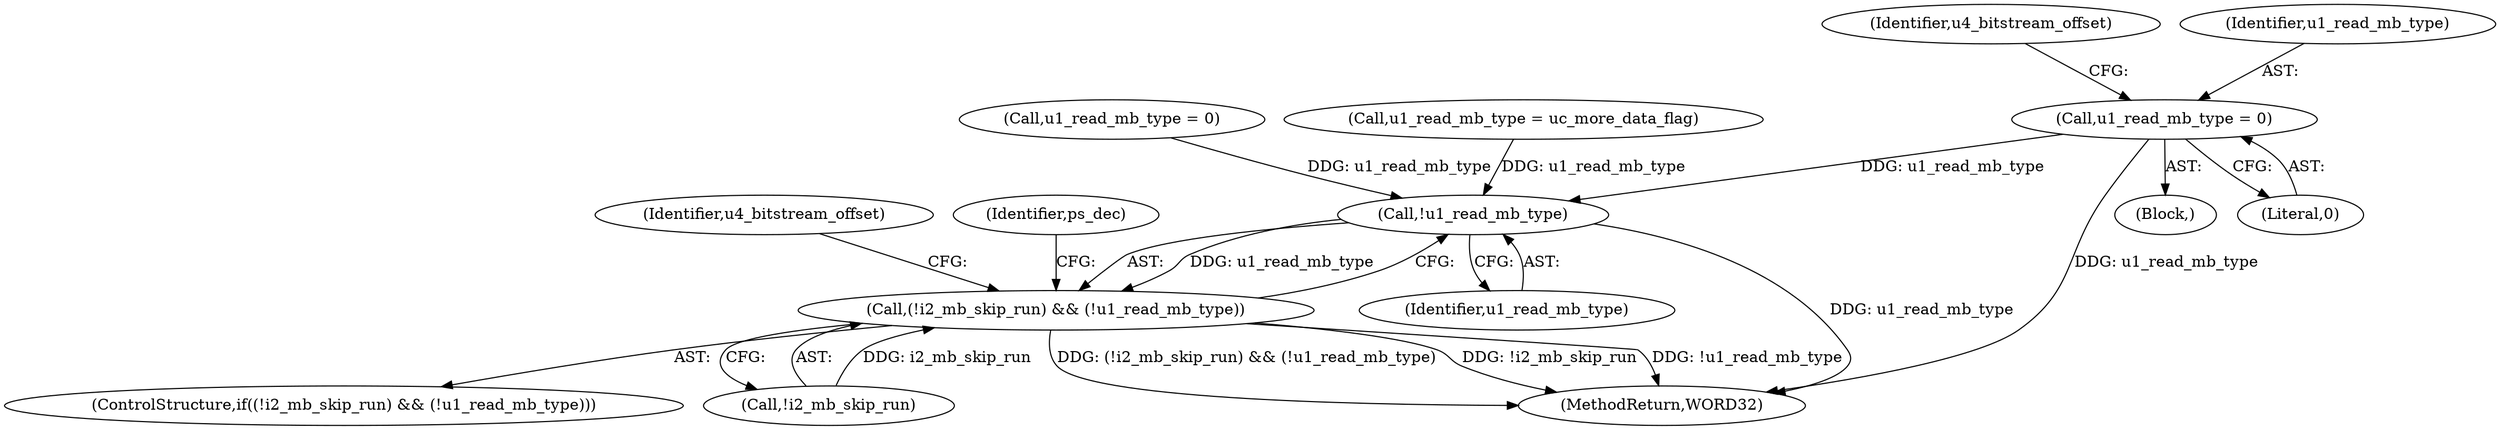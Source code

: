 digraph "0_Android_7950bf47b6944546a0aff11a7184947de9591b51_0@API" {
"1000500" [label="(Call,u1_read_mb_type = 0)"];
"1000354" [label="(Call,!u1_read_mb_type)"];
"1000351" [label="(Call,(!i2_mb_skip_run) && (!u1_read_mb_type))"];
"1000506" [label="(Identifier,u4_bitstream_offset)"];
"1000354" [label="(Call,!u1_read_mb_type)"];
"1000352" [label="(Call,!i2_mb_skip_run)"];
"1000359" [label="(Identifier,u4_bitstream_offset)"];
"1000350" [label="(ControlStructure,if((!i2_mb_skip_run) && (!u1_read_mb_type)))"];
"1000276" [label="(Call,u1_read_mb_type = 0)"];
"1000500" [label="(Call,u1_read_mb_type = 0)"];
"1000412" [label="(Identifier,ps_dec)"];
"1000408" [label="(Call,u1_read_mb_type = uc_more_data_flag)"];
"1000501" [label="(Identifier,u1_read_mb_type)"];
"1000351" [label="(Call,(!i2_mb_skip_run) && (!u1_read_mb_type))"];
"1000355" [label="(Identifier,u1_read_mb_type)"];
"1000841" [label="(MethodReturn,WORD32)"];
"1000499" [label="(Block,)"];
"1000502" [label="(Literal,0)"];
"1000500" -> "1000499"  [label="AST: "];
"1000500" -> "1000502"  [label="CFG: "];
"1000501" -> "1000500"  [label="AST: "];
"1000502" -> "1000500"  [label="AST: "];
"1000506" -> "1000500"  [label="CFG: "];
"1000500" -> "1000841"  [label="DDG: u1_read_mb_type"];
"1000500" -> "1000354"  [label="DDG: u1_read_mb_type"];
"1000354" -> "1000351"  [label="AST: "];
"1000354" -> "1000355"  [label="CFG: "];
"1000355" -> "1000354"  [label="AST: "];
"1000351" -> "1000354"  [label="CFG: "];
"1000354" -> "1000841"  [label="DDG: u1_read_mb_type"];
"1000354" -> "1000351"  [label="DDG: u1_read_mb_type"];
"1000408" -> "1000354"  [label="DDG: u1_read_mb_type"];
"1000276" -> "1000354"  [label="DDG: u1_read_mb_type"];
"1000351" -> "1000350"  [label="AST: "];
"1000351" -> "1000352"  [label="CFG: "];
"1000352" -> "1000351"  [label="AST: "];
"1000359" -> "1000351"  [label="CFG: "];
"1000412" -> "1000351"  [label="CFG: "];
"1000351" -> "1000841"  [label="DDG: (!i2_mb_skip_run) && (!u1_read_mb_type)"];
"1000351" -> "1000841"  [label="DDG: !i2_mb_skip_run"];
"1000351" -> "1000841"  [label="DDG: !u1_read_mb_type"];
"1000352" -> "1000351"  [label="DDG: i2_mb_skip_run"];
}
